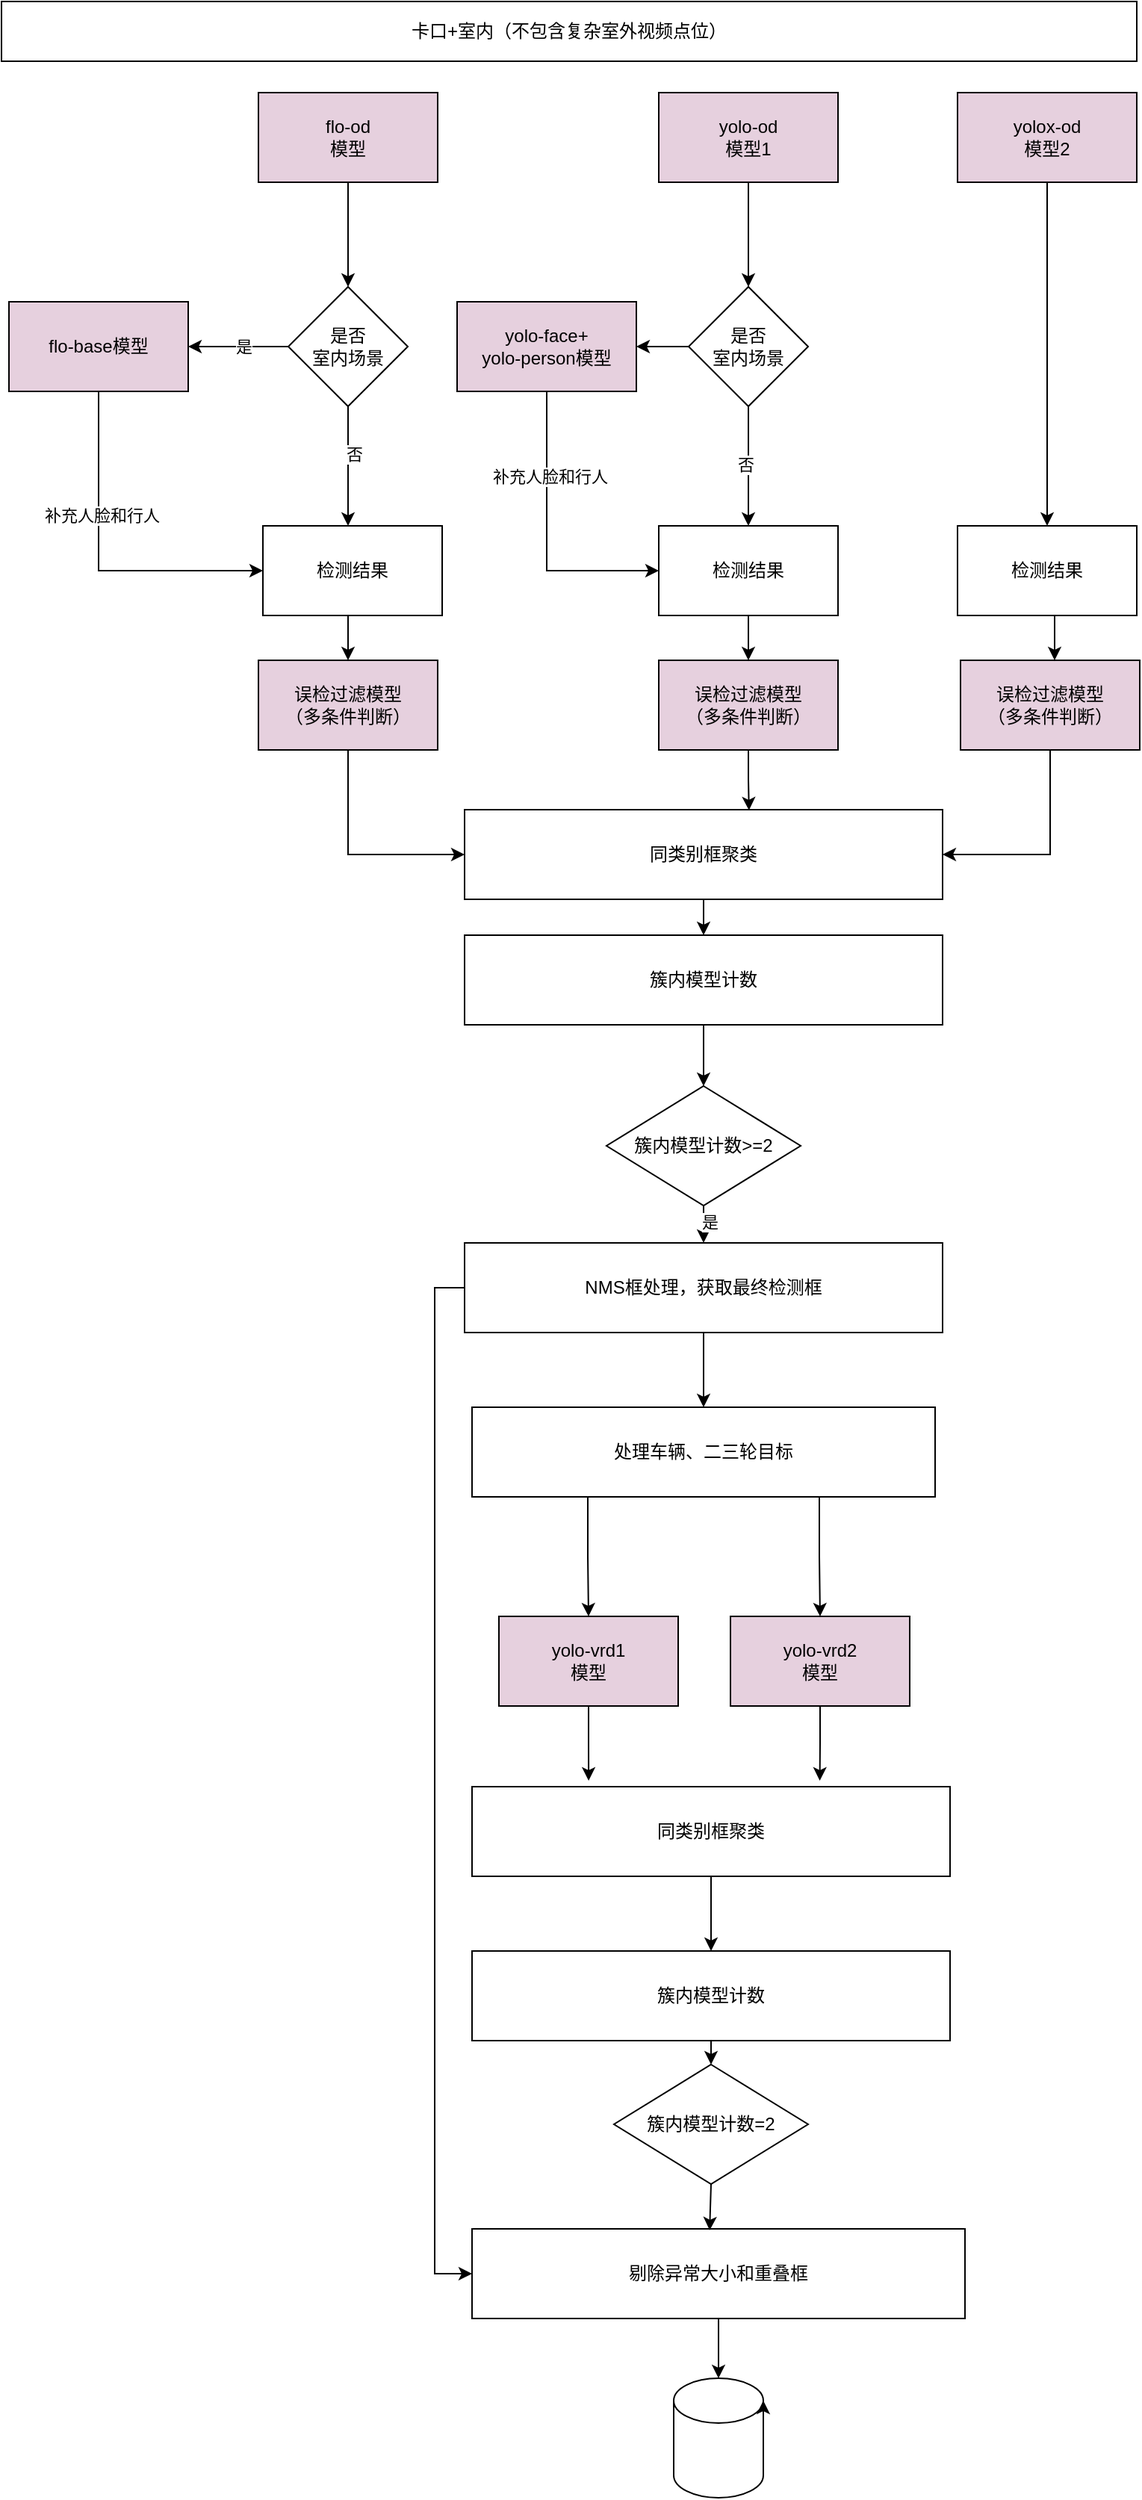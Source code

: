 <mxfile version="27.0.2">
  <diagram name="第 1 页" id="9opfUl3JKIg5s-sDdWxu">
    <mxGraphModel dx="1665" dy="777" grid="1" gridSize="10" guides="1" tooltips="1" connect="1" arrows="1" fold="1" page="1" pageScale="1" pageWidth="827" pageHeight="1169" math="0" shadow="0">
      <root>
        <mxCell id="0" />
        <mxCell id="1" parent="0" />
        <mxCell id="B18N643OG5OTiS8_dy-o-103" value="" style="edgeStyle=orthogonalEdgeStyle;rounded=0;orthogonalLoop=1;jettySize=auto;html=1;" parent="1" source="B18N643OG5OTiS8_dy-o-104" edge="1">
          <mxGeometry relative="1" as="geometry">
            <mxPoint x="372" y="271" as="targetPoint" />
          </mxGeometry>
        </mxCell>
        <mxCell id="B18N643OG5OTiS8_dy-o-104" value="flo-od&lt;div&gt;模型&lt;/div&gt;" style="rounded=0;whiteSpace=wrap;html=1;fillColor=#E6D0DE;" parent="1" vertex="1">
          <mxGeometry x="312" y="141" width="120" height="60" as="geometry" />
        </mxCell>
        <mxCell id="B18N643OG5OTiS8_dy-o-105" value="" style="edgeStyle=orthogonalEdgeStyle;rounded=0;orthogonalLoop=1;jettySize=auto;html=1;" parent="1" source="B18N643OG5OTiS8_dy-o-106" target="B18N643OG5OTiS8_dy-o-124" edge="1">
          <mxGeometry relative="1" as="geometry" />
        </mxCell>
        <mxCell id="B18N643OG5OTiS8_dy-o-106" value="yolo-od&lt;div&gt;模型1&lt;/div&gt;" style="rounded=0;whiteSpace=wrap;html=1;fillColor=#E6D0DE;" parent="1" vertex="1">
          <mxGeometry x="580" y="141" width="120" height="60" as="geometry" />
        </mxCell>
        <mxCell id="B18N643OG5OTiS8_dy-o-107" style="edgeStyle=orthogonalEdgeStyle;rounded=0;orthogonalLoop=1;jettySize=auto;html=1;exitX=0.5;exitY=1;exitDx=0;exitDy=0;entryX=0.5;entryY=0;entryDx=0;entryDy=0;" parent="1" source="B18N643OG5OTiS8_dy-o-108" target="B18N643OG5OTiS8_dy-o-129" edge="1">
          <mxGeometry relative="1" as="geometry" />
        </mxCell>
        <mxCell id="B18N643OG5OTiS8_dy-o-108" value="yolox-od&lt;div&gt;模型2&lt;/div&gt;" style="rounded=0;whiteSpace=wrap;html=1;fillColor=#E6D0DE;" parent="1" vertex="1">
          <mxGeometry x="780" y="141" width="120" height="60" as="geometry" />
        </mxCell>
        <mxCell id="B18N643OG5OTiS8_dy-o-109" value="" style="edgeStyle=orthogonalEdgeStyle;rounded=0;orthogonalLoop=1;jettySize=auto;html=1;" parent="1" source="B18N643OG5OTiS8_dy-o-113" target="B18N643OG5OTiS8_dy-o-116" edge="1">
          <mxGeometry relative="1" as="geometry" />
        </mxCell>
        <mxCell id="B18N643OG5OTiS8_dy-o-110" value="是" style="edgeLabel;html=1;align=center;verticalAlign=middle;resizable=0;points=[];" parent="B18N643OG5OTiS8_dy-o-109" vertex="1" connectable="0">
          <mxGeometry x="-0.101" relative="1" as="geometry">
            <mxPoint as="offset" />
          </mxGeometry>
        </mxCell>
        <mxCell id="B18N643OG5OTiS8_dy-o-111" style="edgeStyle=orthogonalEdgeStyle;rounded=0;orthogonalLoop=1;jettySize=auto;html=1;" parent="1" source="B18N643OG5OTiS8_dy-o-113" edge="1">
          <mxGeometry relative="1" as="geometry">
            <mxPoint x="372" y="431" as="targetPoint" />
          </mxGeometry>
        </mxCell>
        <mxCell id="B18N643OG5OTiS8_dy-o-112" value="否" style="edgeLabel;html=1;align=center;verticalAlign=middle;resizable=0;points=[];" parent="B18N643OG5OTiS8_dy-o-111" vertex="1" connectable="0">
          <mxGeometry x="-0.208" y="4" relative="1" as="geometry">
            <mxPoint as="offset" />
          </mxGeometry>
        </mxCell>
        <mxCell id="B18N643OG5OTiS8_dy-o-113" value="是否&lt;div&gt;室内场景&lt;/div&gt;" style="rhombus;whiteSpace=wrap;html=1;" parent="1" vertex="1">
          <mxGeometry x="332" y="271" width="80" height="80" as="geometry" />
        </mxCell>
        <mxCell id="B18N643OG5OTiS8_dy-o-114" style="edgeStyle=orthogonalEdgeStyle;rounded=0;orthogonalLoop=1;jettySize=auto;html=1;exitX=0.5;exitY=1;exitDx=0;exitDy=0;entryX=0;entryY=0.5;entryDx=0;entryDy=0;" parent="1" source="B18N643OG5OTiS8_dy-o-116" target="B18N643OG5OTiS8_dy-o-118" edge="1">
          <mxGeometry relative="1" as="geometry" />
        </mxCell>
        <mxCell id="B18N643OG5OTiS8_dy-o-115" value="补充人脸和行人" style="edgeLabel;html=1;align=center;verticalAlign=middle;resizable=0;points=[];" parent="B18N643OG5OTiS8_dy-o-114" vertex="1" connectable="0">
          <mxGeometry x="-0.278" y="2" relative="1" as="geometry">
            <mxPoint as="offset" />
          </mxGeometry>
        </mxCell>
        <mxCell id="B18N643OG5OTiS8_dy-o-116" value="flo-base模型" style="rounded=0;whiteSpace=wrap;html=1;fillColor=#E6D0DE;" parent="1" vertex="1">
          <mxGeometry x="145" y="281" width="120" height="60" as="geometry" />
        </mxCell>
        <mxCell id="B18N643OG5OTiS8_dy-o-117" style="edgeStyle=orthogonalEdgeStyle;rounded=0;orthogonalLoop=1;jettySize=auto;html=1;exitX=0.5;exitY=1;exitDx=0;exitDy=0;entryX=0.5;entryY=0;entryDx=0;entryDy=0;" parent="1" source="B18N643OG5OTiS8_dy-o-118" target="B18N643OG5OTiS8_dy-o-140" edge="1">
          <mxGeometry relative="1" as="geometry" />
        </mxCell>
        <mxCell id="B18N643OG5OTiS8_dy-o-118" value="检测结果" style="rounded=0;whiteSpace=wrap;html=1;" parent="1" vertex="1">
          <mxGeometry x="315" y="431" width="120" height="60" as="geometry" />
        </mxCell>
        <mxCell id="B18N643OG5OTiS8_dy-o-119" style="edgeStyle=orthogonalEdgeStyle;rounded=0;orthogonalLoop=1;jettySize=auto;html=1;exitX=0.5;exitY=1;exitDx=0;exitDy=0;entryX=0.5;entryY=0;entryDx=0;entryDy=0;" parent="1" source="B18N643OG5OTiS8_dy-o-120" target="B18N643OG5OTiS8_dy-o-141" edge="1">
          <mxGeometry relative="1" as="geometry" />
        </mxCell>
        <mxCell id="B18N643OG5OTiS8_dy-o-120" value="检测结果" style="rounded=0;whiteSpace=wrap;html=1;" parent="1" vertex="1">
          <mxGeometry x="580" y="431" width="120" height="60" as="geometry" />
        </mxCell>
        <mxCell id="B18N643OG5OTiS8_dy-o-121" value="" style="edgeStyle=orthogonalEdgeStyle;rounded=0;orthogonalLoop=1;jettySize=auto;html=1;" parent="1" source="B18N643OG5OTiS8_dy-o-124" target="B18N643OG5OTiS8_dy-o-126" edge="1">
          <mxGeometry relative="1" as="geometry" />
        </mxCell>
        <mxCell id="B18N643OG5OTiS8_dy-o-122" value="" style="edgeStyle=orthogonalEdgeStyle;rounded=0;orthogonalLoop=1;jettySize=auto;html=1;" parent="1" source="B18N643OG5OTiS8_dy-o-124" target="B18N643OG5OTiS8_dy-o-120" edge="1">
          <mxGeometry relative="1" as="geometry" />
        </mxCell>
        <mxCell id="B18N643OG5OTiS8_dy-o-123" value="否" style="edgeLabel;html=1;align=center;verticalAlign=middle;resizable=0;points=[];" parent="B18N643OG5OTiS8_dy-o-122" vertex="1" connectable="0">
          <mxGeometry x="-0.026" y="-2" relative="1" as="geometry">
            <mxPoint as="offset" />
          </mxGeometry>
        </mxCell>
        <mxCell id="B18N643OG5OTiS8_dy-o-124" value="是否&lt;div&gt;室内场景&lt;/div&gt;" style="rhombus;whiteSpace=wrap;html=1;" parent="1" vertex="1">
          <mxGeometry x="600" y="271" width="80" height="80" as="geometry" />
        </mxCell>
        <mxCell id="B18N643OG5OTiS8_dy-o-125" style="edgeStyle=orthogonalEdgeStyle;rounded=0;orthogonalLoop=1;jettySize=auto;html=1;exitX=0.5;exitY=1;exitDx=0;exitDy=0;entryX=0;entryY=0.5;entryDx=0;entryDy=0;" parent="1" source="B18N643OG5OTiS8_dy-o-126" target="B18N643OG5OTiS8_dy-o-120" edge="1">
          <mxGeometry relative="1" as="geometry" />
        </mxCell>
        <mxCell id="B18N643OG5OTiS8_dy-o-163" value="补充人脸和行人" style="edgeLabel;html=1;align=center;verticalAlign=middle;resizable=0;points=[];" parent="B18N643OG5OTiS8_dy-o-125" vertex="1" connectable="0">
          <mxGeometry x="-0.415" y="2" relative="1" as="geometry">
            <mxPoint as="offset" />
          </mxGeometry>
        </mxCell>
        <mxCell id="B18N643OG5OTiS8_dy-o-126" value="yolo-face+&lt;div&gt;yolo-person模型&lt;/div&gt;" style="rounded=0;whiteSpace=wrap;html=1;fillColor=#E6D0DE;" parent="1" vertex="1">
          <mxGeometry x="445" y="281" width="120" height="60" as="geometry" />
        </mxCell>
        <mxCell id="B18N643OG5OTiS8_dy-o-127" value="卡口+室内（不包含复杂室外视频点位）" style="rounded=0;whiteSpace=wrap;html=1;" parent="1" vertex="1">
          <mxGeometry x="140" y="80" width="760" height="40" as="geometry" />
        </mxCell>
        <mxCell id="B18N643OG5OTiS8_dy-o-128" style="edgeStyle=orthogonalEdgeStyle;rounded=0;orthogonalLoop=1;jettySize=auto;html=1;exitX=0.5;exitY=1;exitDx=0;exitDy=0;" parent="1" source="B18N643OG5OTiS8_dy-o-129" edge="1">
          <mxGeometry relative="1" as="geometry">
            <mxPoint x="845" y="521" as="targetPoint" />
          </mxGeometry>
        </mxCell>
        <mxCell id="B18N643OG5OTiS8_dy-o-129" value="检测结果" style="rounded=0;whiteSpace=wrap;html=1;" parent="1" vertex="1">
          <mxGeometry x="780" y="431" width="120" height="60" as="geometry" />
        </mxCell>
        <mxCell id="B18N643OG5OTiS8_dy-o-130" style="edgeStyle=orthogonalEdgeStyle;rounded=0;orthogonalLoop=1;jettySize=auto;html=1;exitX=0.5;exitY=1;exitDx=0;exitDy=0;entryX=0.5;entryY=0;entryDx=0;entryDy=0;" parent="1" source="B18N643OG5OTiS8_dy-o-131" target="B18N643OG5OTiS8_dy-o-133" edge="1">
          <mxGeometry relative="1" as="geometry" />
        </mxCell>
        <mxCell id="B18N643OG5OTiS8_dy-o-131" value="同类别框聚类" style="rounded=0;whiteSpace=wrap;html=1;" parent="1" vertex="1">
          <mxGeometry x="450" y="621" width="320" height="60" as="geometry" />
        </mxCell>
        <mxCell id="B18N643OG5OTiS8_dy-o-132" style="edgeStyle=orthogonalEdgeStyle;rounded=0;orthogonalLoop=1;jettySize=auto;html=1;" parent="1" source="B18N643OG5OTiS8_dy-o-133" target="B18N643OG5OTiS8_dy-o-136" edge="1">
          <mxGeometry relative="1" as="geometry" />
        </mxCell>
        <mxCell id="B18N643OG5OTiS8_dy-o-133" value="簇内模型计数" style="rounded=0;whiteSpace=wrap;html=1;" parent="1" vertex="1">
          <mxGeometry x="450" y="705" width="320" height="60" as="geometry" />
        </mxCell>
        <mxCell id="B18N643OG5OTiS8_dy-o-134" style="edgeStyle=orthogonalEdgeStyle;rounded=0;orthogonalLoop=1;jettySize=auto;html=1;exitX=0.5;exitY=1;exitDx=0;exitDy=0;entryX=0.5;entryY=0;entryDx=0;entryDy=0;" parent="1" source="B18N643OG5OTiS8_dy-o-136" target="B18N643OG5OTiS8_dy-o-159" edge="1">
          <mxGeometry relative="1" as="geometry" />
        </mxCell>
        <mxCell id="B18N643OG5OTiS8_dy-o-135" value="是" style="edgeLabel;html=1;align=center;verticalAlign=middle;resizable=0;points=[];" parent="B18N643OG5OTiS8_dy-o-134" vertex="1" connectable="0">
          <mxGeometry x="-0.124" y="4" relative="1" as="geometry">
            <mxPoint as="offset" />
          </mxGeometry>
        </mxCell>
        <mxCell id="B18N643OG5OTiS8_dy-o-136" value="簇内模型计数&amp;gt;=2" style="rhombus;whiteSpace=wrap;html=1;" parent="1" vertex="1">
          <mxGeometry x="545" y="806" width="130" height="80" as="geometry" />
        </mxCell>
        <mxCell id="B18N643OG5OTiS8_dy-o-137" style="edgeStyle=orthogonalEdgeStyle;rounded=0;orthogonalLoop=1;jettySize=auto;html=1;exitX=0.5;exitY=1;exitDx=0;exitDy=0;" parent="1" source="B18N643OG5OTiS8_dy-o-138" edge="1">
          <mxGeometry relative="1" as="geometry">
            <mxPoint x="687.789" y="1271" as="targetPoint" />
          </mxGeometry>
        </mxCell>
        <mxCell id="B18N643OG5OTiS8_dy-o-138" value="yolo-vrd2&lt;div&gt;模型&lt;/div&gt;" style="rounded=0;whiteSpace=wrap;html=1;fillColor=#E6D0DE;" parent="1" vertex="1">
          <mxGeometry x="628" y="1161" width="120" height="60" as="geometry" />
        </mxCell>
        <mxCell id="B18N643OG5OTiS8_dy-o-139" style="edgeStyle=orthogonalEdgeStyle;rounded=0;orthogonalLoop=1;jettySize=auto;html=1;exitX=0.5;exitY=1;exitDx=0;exitDy=0;entryX=0;entryY=0.5;entryDx=0;entryDy=0;" parent="1" source="B18N643OG5OTiS8_dy-o-140" target="B18N643OG5OTiS8_dy-o-131" edge="1">
          <mxGeometry relative="1" as="geometry" />
        </mxCell>
        <mxCell id="B18N643OG5OTiS8_dy-o-140" value="误检过滤模型&lt;div&gt;（多条件判断）&lt;/div&gt;" style="rounded=0;whiteSpace=wrap;html=1;fillColor=#E6D0DE;" parent="1" vertex="1">
          <mxGeometry x="312" y="521" width="120" height="60" as="geometry" />
        </mxCell>
        <mxCell id="B18N643OG5OTiS8_dy-o-141" value="误检过滤模型&lt;div&gt;（多条件判断）&lt;/div&gt;" style="rounded=0;whiteSpace=wrap;html=1;fillColor=#E6D0DE;" parent="1" vertex="1">
          <mxGeometry x="580" y="521" width="120" height="60" as="geometry" />
        </mxCell>
        <mxCell id="B18N643OG5OTiS8_dy-o-142" style="edgeStyle=orthogonalEdgeStyle;rounded=0;orthogonalLoop=1;jettySize=auto;html=1;exitX=0.5;exitY=1;exitDx=0;exitDy=0;entryX=1;entryY=0.5;entryDx=0;entryDy=0;" parent="1" source="B18N643OG5OTiS8_dy-o-143" target="B18N643OG5OTiS8_dy-o-131" edge="1">
          <mxGeometry relative="1" as="geometry" />
        </mxCell>
        <mxCell id="B18N643OG5OTiS8_dy-o-143" value="误检过滤模型&lt;div&gt;（多条件判断）&lt;/div&gt;" style="rounded=0;whiteSpace=wrap;html=1;fillColor=#E6D0DE;" parent="1" vertex="1">
          <mxGeometry x="782" y="521" width="120" height="60" as="geometry" />
        </mxCell>
        <mxCell id="B18N643OG5OTiS8_dy-o-144" style="edgeStyle=orthogonalEdgeStyle;rounded=0;orthogonalLoop=1;jettySize=auto;html=1;exitX=0.25;exitY=1;exitDx=0;exitDy=0;" parent="1" source="B18N643OG5OTiS8_dy-o-146" target="B18N643OG5OTiS8_dy-o-148" edge="1">
          <mxGeometry relative="1" as="geometry" />
        </mxCell>
        <mxCell id="B18N643OG5OTiS8_dy-o-145" style="edgeStyle=orthogonalEdgeStyle;rounded=0;orthogonalLoop=1;jettySize=auto;html=1;exitX=0.75;exitY=1;exitDx=0;exitDy=0;entryX=0.5;entryY=0;entryDx=0;entryDy=0;" parent="1" source="B18N643OG5OTiS8_dy-o-146" target="B18N643OG5OTiS8_dy-o-138" edge="1">
          <mxGeometry relative="1" as="geometry" />
        </mxCell>
        <mxCell id="B18N643OG5OTiS8_dy-o-146" value="处理车辆、二三轮目标" style="rounded=0;whiteSpace=wrap;html=1;" parent="1" vertex="1">
          <mxGeometry x="455" y="1021" width="310" height="60" as="geometry" />
        </mxCell>
        <mxCell id="B18N643OG5OTiS8_dy-o-147" style="edgeStyle=orthogonalEdgeStyle;rounded=0;orthogonalLoop=1;jettySize=auto;html=1;exitX=0.5;exitY=1;exitDx=0;exitDy=0;" parent="1" source="B18N643OG5OTiS8_dy-o-148" edge="1">
          <mxGeometry relative="1" as="geometry">
            <mxPoint x="533.053" y="1271" as="targetPoint" />
          </mxGeometry>
        </mxCell>
        <mxCell id="B18N643OG5OTiS8_dy-o-148" value="yolo-vrd1&lt;div&gt;模型&lt;/div&gt;" style="rounded=0;whiteSpace=wrap;html=1;fillColor=#E6D0DE;" parent="1" vertex="1">
          <mxGeometry x="473" y="1161" width="120" height="60" as="geometry" />
        </mxCell>
        <mxCell id="B18N643OG5OTiS8_dy-o-149" style="edgeStyle=orthogonalEdgeStyle;rounded=0;orthogonalLoop=1;jettySize=auto;html=1;exitX=0.5;exitY=1;exitDx=0;exitDy=0;entryX=0.5;entryY=0;entryDx=0;entryDy=0;" parent="1" source="B18N643OG5OTiS8_dy-o-150" target="B18N643OG5OTiS8_dy-o-152" edge="1">
          <mxGeometry relative="1" as="geometry">
            <Array as="points">
              <mxPoint x="615" y="1361" />
              <mxPoint x="615" y="1361" />
            </Array>
          </mxGeometry>
        </mxCell>
        <mxCell id="B18N643OG5OTiS8_dy-o-150" value="同类别框聚类" style="rounded=0;whiteSpace=wrap;html=1;" parent="1" vertex="1">
          <mxGeometry x="455" y="1275" width="320" height="60" as="geometry" />
        </mxCell>
        <mxCell id="B18N643OG5OTiS8_dy-o-151" style="edgeStyle=orthogonalEdgeStyle;rounded=0;orthogonalLoop=1;jettySize=auto;html=1;exitX=0.5;exitY=1;exitDx=0;exitDy=0;entryX=0.5;entryY=0;entryDx=0;entryDy=0;" parent="1" source="B18N643OG5OTiS8_dy-o-152" target="B18N643OG5OTiS8_dy-o-155" edge="1">
          <mxGeometry relative="1" as="geometry" />
        </mxCell>
        <mxCell id="B18N643OG5OTiS8_dy-o-152" value="簇内模型计数" style="rounded=0;whiteSpace=wrap;html=1;" parent="1" vertex="1">
          <mxGeometry x="455" y="1385" width="320" height="60" as="geometry" />
        </mxCell>
        <mxCell id="B18N643OG5OTiS8_dy-o-153" style="edgeStyle=orthogonalEdgeStyle;rounded=0;orthogonalLoop=1;jettySize=auto;html=1;exitX=0.5;exitY=1;exitDx=0;exitDy=0;" parent="1" source="B18N643OG5OTiS8_dy-o-154" target="B18N643OG5OTiS8_dy-o-156" edge="1">
          <mxGeometry relative="1" as="geometry" />
        </mxCell>
        <mxCell id="B18N643OG5OTiS8_dy-o-154" value="剔除异常大小和重叠框" style="rounded=0;whiteSpace=wrap;html=1;" parent="1" vertex="1">
          <mxGeometry x="455" y="1571" width="330" height="60" as="geometry" />
        </mxCell>
        <mxCell id="B18N643OG5OTiS8_dy-o-155" value="簇内模型计数=2" style="rhombus;whiteSpace=wrap;html=1;" parent="1" vertex="1">
          <mxGeometry x="550" y="1461" width="130" height="80" as="geometry" />
        </mxCell>
        <mxCell id="B18N643OG5OTiS8_dy-o-156" value="" style="shape=cylinder3;whiteSpace=wrap;html=1;boundedLbl=1;backgroundOutline=1;size=15;" parent="1" vertex="1">
          <mxGeometry x="590" y="1671" width="60" height="80" as="geometry" />
        </mxCell>
        <mxCell id="B18N643OG5OTiS8_dy-o-157" style="edgeStyle=orthogonalEdgeStyle;rounded=0;orthogonalLoop=1;jettySize=auto;html=1;exitX=0.5;exitY=1;exitDx=0;exitDy=0;entryX=0.5;entryY=0;entryDx=0;entryDy=0;" parent="1" source="B18N643OG5OTiS8_dy-o-159" target="B18N643OG5OTiS8_dy-o-146" edge="1">
          <mxGeometry relative="1" as="geometry" />
        </mxCell>
        <mxCell id="B18N643OG5OTiS8_dy-o-158" style="edgeStyle=orthogonalEdgeStyle;rounded=0;orthogonalLoop=1;jettySize=auto;html=1;exitX=0;exitY=0.5;exitDx=0;exitDy=0;entryX=0;entryY=0.5;entryDx=0;entryDy=0;" parent="1" source="B18N643OG5OTiS8_dy-o-159" target="B18N643OG5OTiS8_dy-o-154" edge="1">
          <mxGeometry relative="1" as="geometry" />
        </mxCell>
        <mxCell id="B18N643OG5OTiS8_dy-o-159" value="NMS框处理，获取最终检测框" style="rounded=0;whiteSpace=wrap;html=1;" parent="1" vertex="1">
          <mxGeometry x="450" y="911" width="320" height="60" as="geometry" />
        </mxCell>
        <mxCell id="B18N643OG5OTiS8_dy-o-160" style="edgeStyle=orthogonalEdgeStyle;rounded=0;orthogonalLoop=1;jettySize=auto;html=1;exitX=0.5;exitY=1;exitDx=0;exitDy=0;entryX=0.595;entryY=0.007;entryDx=0;entryDy=0;entryPerimeter=0;" parent="1" source="B18N643OG5OTiS8_dy-o-141" target="B18N643OG5OTiS8_dy-o-131" edge="1">
          <mxGeometry relative="1" as="geometry" />
        </mxCell>
        <mxCell id="B18N643OG5OTiS8_dy-o-161" style="edgeStyle=orthogonalEdgeStyle;rounded=0;orthogonalLoop=1;jettySize=auto;html=1;exitX=0.5;exitY=1;exitDx=0;exitDy=0;entryX=0.482;entryY=0.016;entryDx=0;entryDy=0;entryPerimeter=0;" parent="1" source="B18N643OG5OTiS8_dy-o-155" target="B18N643OG5OTiS8_dy-o-154" edge="1">
          <mxGeometry relative="1" as="geometry" />
        </mxCell>
        <mxCell id="B18N643OG5OTiS8_dy-o-162" style="edgeStyle=orthogonalEdgeStyle;rounded=0;orthogonalLoop=1;jettySize=auto;html=1;exitX=1;exitY=0;exitDx=0;exitDy=52.5;exitPerimeter=0;entryX=1;entryY=0;entryDx=0;entryDy=15;entryPerimeter=0;" parent="1" source="B18N643OG5OTiS8_dy-o-156" target="B18N643OG5OTiS8_dy-o-156" edge="1">
          <mxGeometry relative="1" as="geometry" />
        </mxCell>
      </root>
    </mxGraphModel>
  </diagram>
</mxfile>
